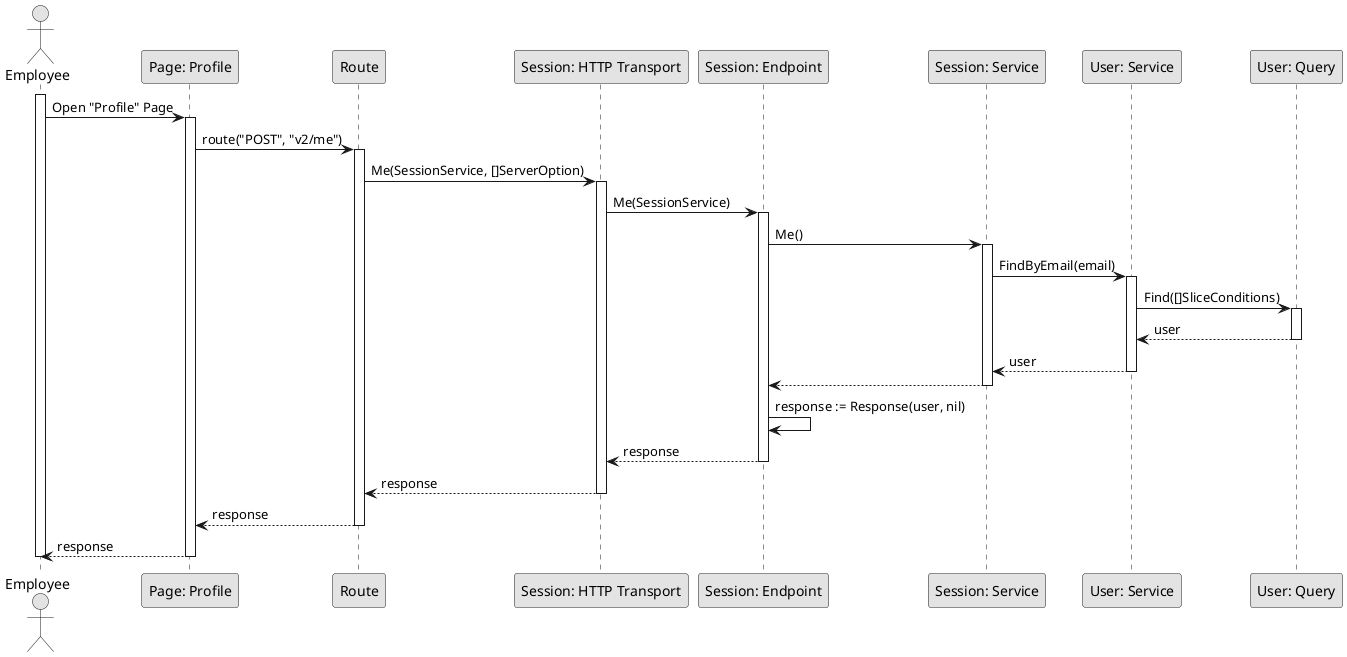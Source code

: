@startuml GetProfile

skinparam Monochrome true
skinparam Shadowing false

actor Employee
participant "Page: Profile" as ProfilePage
participant "Route" as Route
participant "Session: HTTP Transport" as SessionHTTPTransport
participant "Session: Endpoint" as SessionEndpoint
participant "Session: Service" as SessionService
participant "User: Service" as UserService
participant "User: Query" as UserQuery

activate Employee

Employee->ProfilePage: Open "Profile" Page
activate ProfilePage
ProfilePage->Route: route("POST", "v2/me")
activate Route
Route->SessionHTTPTransport: Me(SessionService, []ServerOption)
activate SessionHTTPTransport
SessionHTTPTransport->SessionEndpoint: Me(SessionService)
activate SessionEndpoint
SessionEndpoint->SessionService: Me()
activate SessionService
SessionService->UserService: FindByEmail(email)
activate UserService
UserService->UserQuery: Find([]SliceConditions)
activate UserQuery
UserQuery-->UserService: user
deactivate UserQuery
UserService-->SessionService: user
deactivate UserService
SessionService-->SessionEndpoint
deactivate SessionService
SessionEndpoint->SessionEndpoint: response := Response(user, nil)
SessionEndpoint-->SessionHTTPTransport: response
deactivate SessionEndpoint
SessionHTTPTransport-->Route: response
deactivate SessionHTTPTransport
Route-->ProfilePage: response
deactivate Route
ProfilePage-->Employee: response
deactivate ProfilePage

deactivate Employee

@enduml